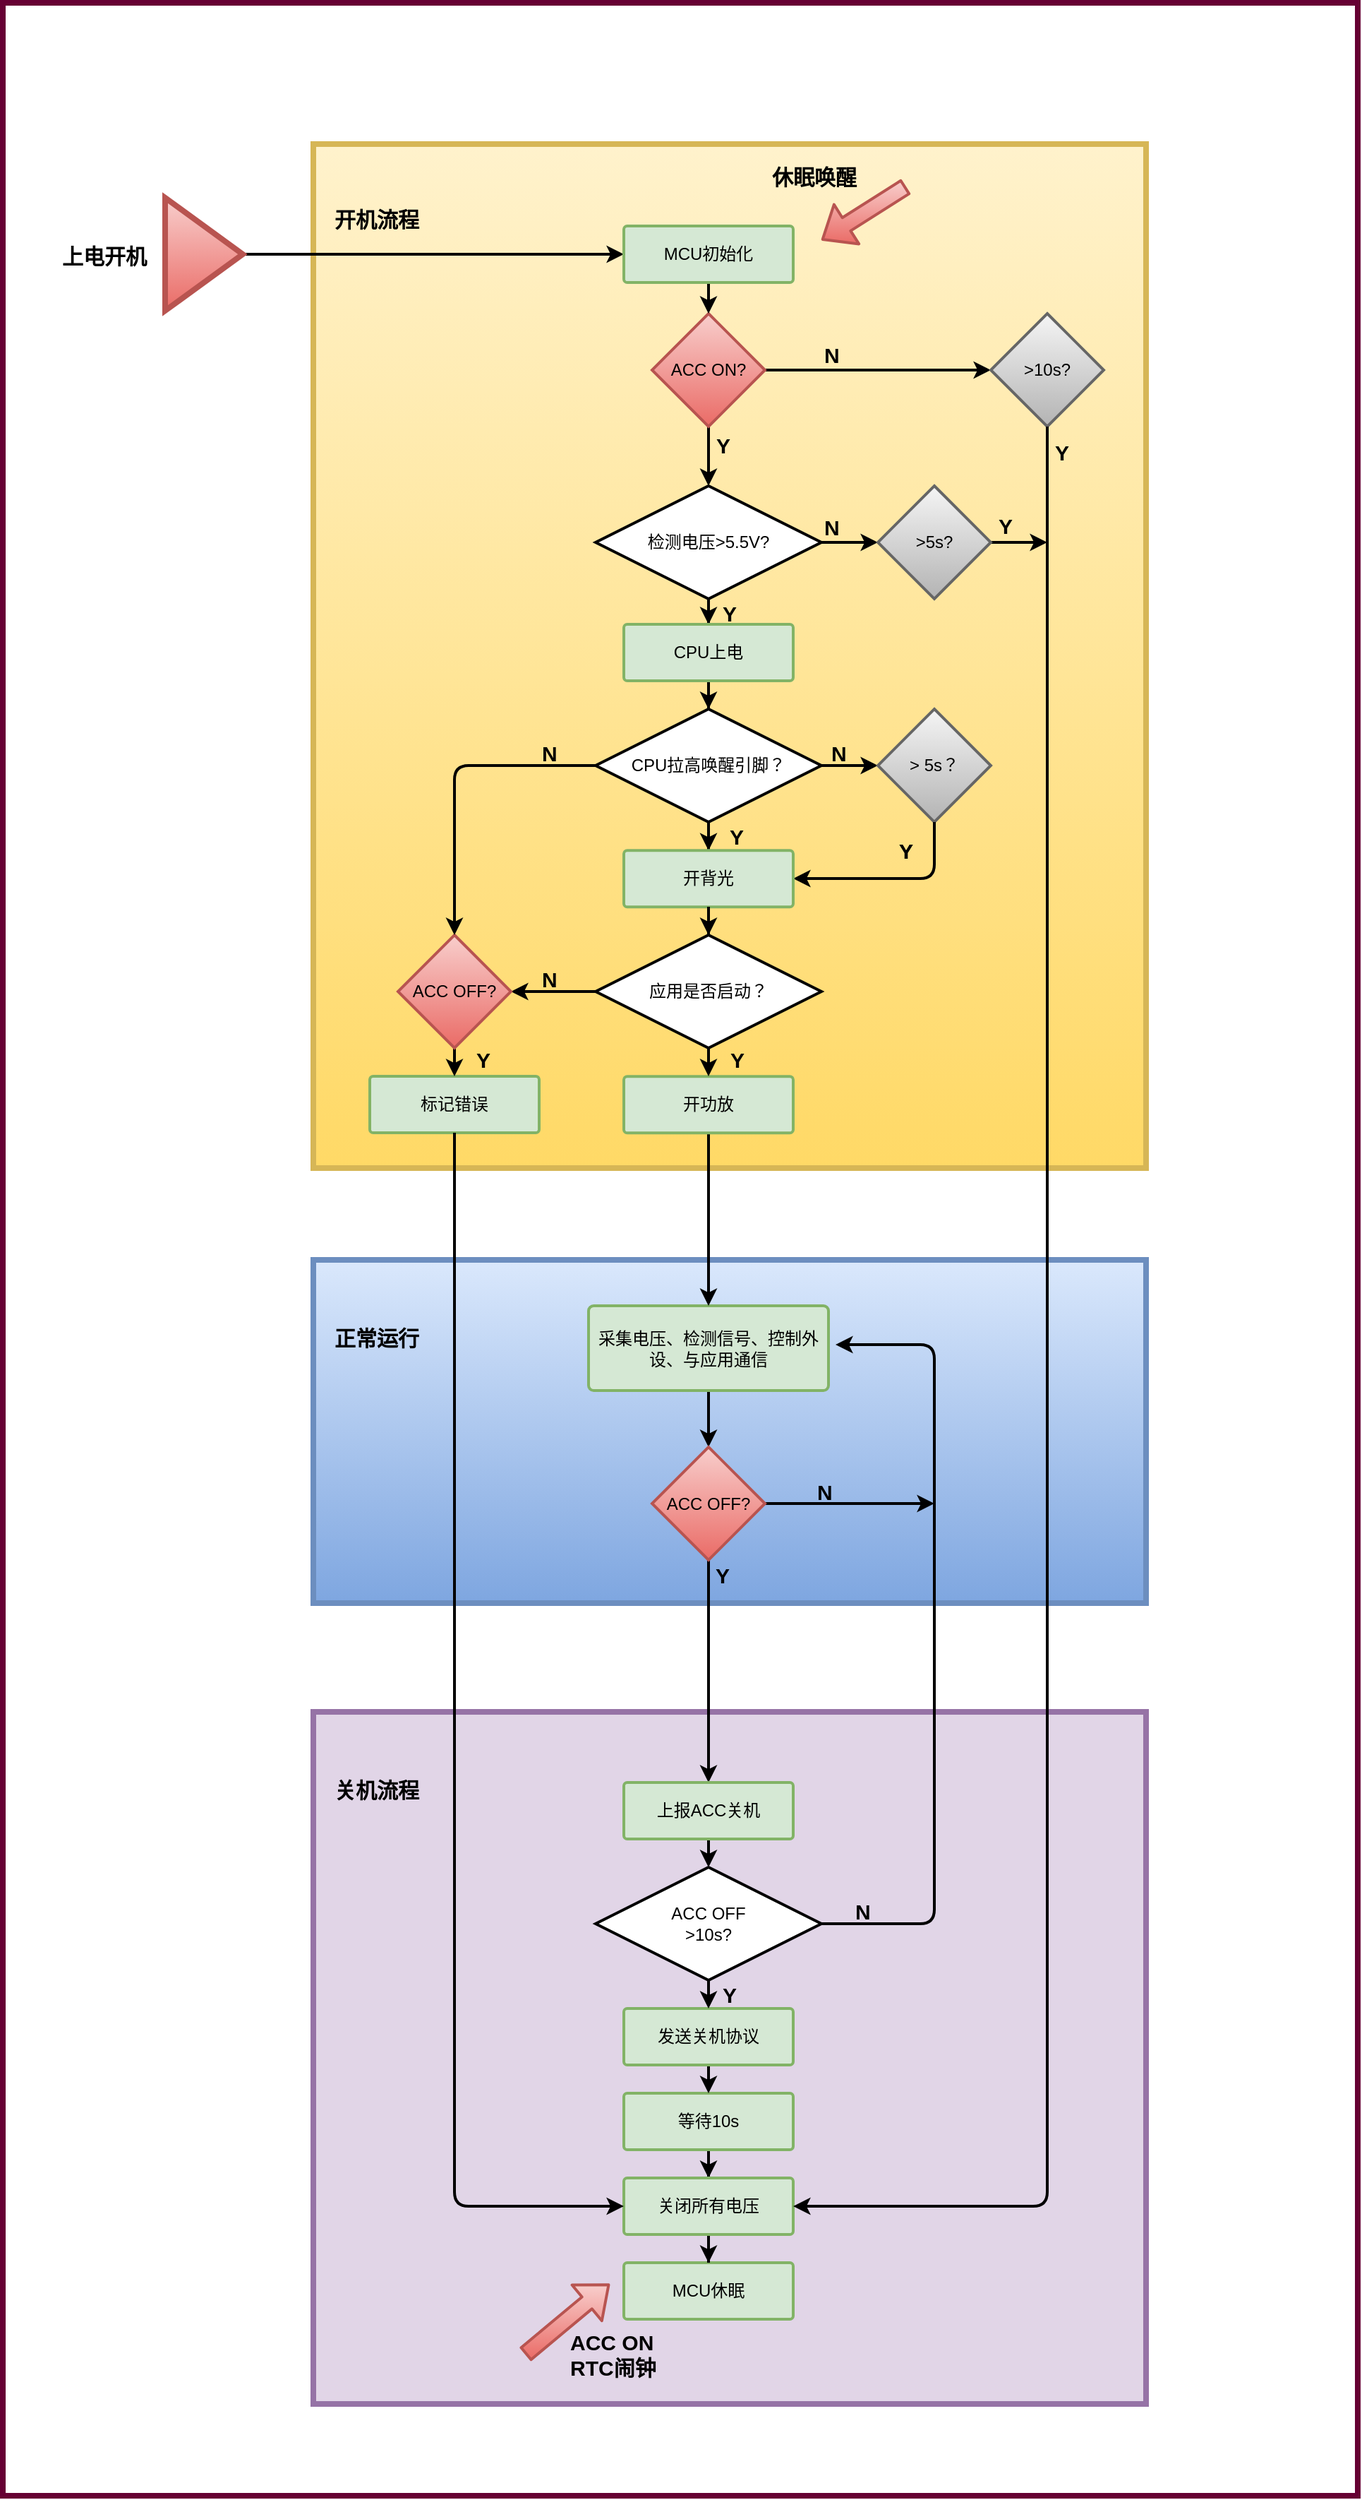 <mxfile version="10.6.7" type="github"><diagram id="5452c4d5-2808-4cfa-bf48-c7e95f99c216" name="第 1 页"><mxGraphModel dx="2296" dy="1164" grid="1" gridSize="10" guides="1" tooltips="1" connect="1" arrows="1" fold="1" page="1" pageScale="1" pageWidth="1654" pageHeight="2336" background="#ffffff" math="0" shadow="0"><root><mxCell id="0"/><mxCell id="1" parent="0"/><mxCell id="168" value="" style="rounded=0;whiteSpace=wrap;html=1;labelBackgroundColor=none;strokeColor=#660033;strokeWidth=4;fillColor=none;gradientColor=none;fontFamily=Helvetica;fontSize=15;align=center;" parent="1" vertex="1"><mxGeometry x="180" y="60" width="960" height="1765" as="geometry"/></mxCell><mxCell id="124" value="" style="rounded=0;whiteSpace=wrap;html=1;labelBackgroundColor=none;strokeColor=#d6b656;strokeWidth=4;fillColor=#fff2cc;gradientColor=#ffd966;fontFamily=Helvetica;fontSize=15;align=center;" parent="1" vertex="1"><mxGeometry x="400" y="160" width="590" height="725" as="geometry"/></mxCell><mxCell id="126" value="" style="rounded=0;whiteSpace=wrap;html=1;labelBackgroundColor=none;strokeColor=#9673a6;strokeWidth=4;fillColor=#e1d5e7;fontFamily=Helvetica;fontSize=15;align=center;" parent="1" vertex="1"><mxGeometry x="400" y="1270" width="590" height="490" as="geometry"/></mxCell><mxCell id="125" value="" style="rounded=0;whiteSpace=wrap;html=1;labelBackgroundColor=none;strokeColor=#6c8ebf;strokeWidth=4;fillColor=#dae8fc;gradientColor=#7ea6e0;fontFamily=Helvetica;fontSize=15;align=center;" parent="1" vertex="1"><mxGeometry x="400" y="950" width="590" height="243" as="geometry"/></mxCell><mxCell id="13" style="edgeStyle=orthogonalEdgeStyle;rounded=0;html=1;endSize=6;jettySize=auto;orthogonalLoop=1;strokeWidth=2;fontFamily=Helvetica;entryX=0.5;entryY=0;entryPerimeter=0;" parent="1" source="2" target="3" edge="1"><mxGeometry relative="1" as="geometry"><mxPoint x="680" y="398" as="targetPoint"/></mxGeometry></mxCell><mxCell id="24" style="edgeStyle=orthogonalEdgeStyle;rounded=0;html=1;entryX=0;entryY=0.5;endSize=6;jettySize=auto;orthogonalLoop=1;strokeWidth=2;fontFamily=Helvetica;" parent="1" source="2" target="7" edge="1"><mxGeometry relative="1" as="geometry"><Array as="points"><mxPoint x="840" y="320"/><mxPoint x="840" y="320"/></Array></mxGeometry></mxCell><mxCell id="2" value="ACC ON?" style="rhombus;whiteSpace=wrap;html=1;strokeWidth=2;fillColor=#f8cecc;fontFamily=Helvetica;align=center;strokeColor=#b85450;gradientColor=#ea6b66;" parent="1" vertex="1"><mxGeometry x="640" y="280" width="80" height="80" as="geometry"/></mxCell><mxCell id="20" style="edgeStyle=orthogonalEdgeStyle;rounded=0;html=1;entryX=0.5;entryY=0;entryPerimeter=0;endSize=6;jettySize=auto;orthogonalLoop=1;strokeWidth=2;fontFamily=Helvetica;" parent="1" source="3" target="4" edge="1"><mxGeometry relative="1" as="geometry"/></mxCell><mxCell id="QTTK29neFwk-mHryup5z-169" value="" style="edgeStyle=orthogonalEdgeStyle;rounded=0;orthogonalLoop=1;jettySize=auto;html=1;entryX=0;entryY=0.5;entryDx=0;entryDy=0;strokeWidth=2;" edge="1" parent="1" source="3" target="QTTK29neFwk-mHryup5z-168"><mxGeometry relative="1" as="geometry"><mxPoint x="830" y="442" as="targetPoint"/></mxGeometry></mxCell><mxCell id="3" value="检测电压&amp;gt;5.5V?" style="strokeWidth=2;html=1;shape=mxgraph.flowchart.decision;whiteSpace=wrap;fillColor=#ffffff;fontFamily=Helvetica;align=center;strokeColor=#000000;" parent="1" vertex="1"><mxGeometry x="600" y="402" width="160" height="80" as="geometry"/></mxCell><mxCell id="19" style="edgeStyle=orthogonalEdgeStyle;rounded=0;html=1;endSize=6;jettySize=auto;orthogonalLoop=1;strokeWidth=2;fontFamily=Helvetica;entryX=0.5;entryY=0;entryDx=0;entryDy=0;entryPerimeter=0;" parent="1" source="4" edge="1" target="5"><mxGeometry relative="1" as="geometry"><mxPoint x="680" y="590" as="targetPoint"/></mxGeometry></mxCell><mxCell id="4" value="CPU上电" style="strokeWidth=2;html=1;shape=mxgraph.flowchart.process;whiteSpace=wrap;fillColor=#d5e8d4;fontFamily=Helvetica;align=center;strokeColor=#82b366;" parent="1" vertex="1"><mxGeometry x="620" y="500" width="120" height="40" as="geometry"/></mxCell><mxCell id="39" style="edgeStyle=orthogonalEdgeStyle;rounded=0;html=1;endSize=6;jettySize=auto;orthogonalLoop=1;strokeWidth=2;fontFamily=Helvetica;entryX=0.5;entryY=0;entryPerimeter=0;" parent="1" source="5" target="qI7u0SJzhfAtIiUKy6f_-182" edge="1"><mxGeometry relative="1" as="geometry"><mxPoint x="680" y="724" as="targetPoint"/></mxGeometry></mxCell><mxCell id="QTTK29neFwk-mHryup5z-175" value="" style="edgeStyle=orthogonalEdgeStyle;rounded=0;orthogonalLoop=1;jettySize=auto;html=1;strokeWidth=2;" edge="1" parent="1" source="5" target="6"><mxGeometry relative="1" as="geometry"/></mxCell><mxCell id="5" value="CPU拉高唤醒引脚？" style="strokeWidth=2;html=1;shape=mxgraph.flowchart.decision;whiteSpace=wrap;fillColor=#ffffff;fontFamily=Helvetica;align=center;strokeColor=#000000;" parent="1" vertex="1"><mxGeometry x="600" y="560" width="160" height="80" as="geometry"/></mxCell><mxCell id="6" value="&lt;font style=&quot;vertical-align: inherit&quot;&gt;&lt;font style=&quot;vertical-align: inherit&quot;&gt;&lt;font style=&quot;vertical-align: inherit&quot;&gt;&lt;font style=&quot;vertical-align: inherit&quot;&gt;&amp;gt; 5s？&lt;/font&gt;&lt;/font&gt;&lt;/font&gt;&lt;/font&gt;" style="rhombus;whiteSpace=wrap;html=1;strokeWidth=2;fillColor=#f5f5f5;fontFamily=Helvetica;align=center;strokeColor=#666666;gradientColor=#b3b3b3;" parent="1" vertex="1"><mxGeometry x="800" y="560" width="80" height="80" as="geometry"/></mxCell><mxCell id="7" value="&amp;gt;10s?" style="rhombus;whiteSpace=wrap;html=1;strokeWidth=2;fillColor=#f5f5f5;fontFamily=Helvetica;align=center;strokeColor=#666666;gradientColor=#b3b3b3;" parent="1" vertex="1"><mxGeometry x="880" y="280" width="80" height="80" as="geometry"/></mxCell><mxCell id="21" value="Y" style="text;html=1;resizable=0;points=[];autosize=1;align=center;verticalAlign=middle;spacingTop=-4;fontFamily=Helvetica;labelPosition=center;verticalLabelPosition=middle;strokeWidth=2;fontSize=15;fontStyle=1" parent="1" vertex="1"><mxGeometry x="680" y="370" width="20" height="10" as="geometry"/></mxCell><mxCell id="25" value="&lt;span style=&quot;font-size: 15px;&quot;&gt;N&lt;/span&gt;" style="text;html=1;resizable=0;points=[];autosize=1;align=left;verticalAlign=top;spacingTop=-4;fontFamily=Helvetica;strokeWidth=2;fontSize=15;fontStyle=1" parent="1" vertex="1"><mxGeometry x="760" y="298" width="30" height="20" as="geometry"/></mxCell><mxCell id="41" style="edgeStyle=orthogonalEdgeStyle;rounded=0;html=1;endSize=6;jettySize=auto;orthogonalLoop=1;strokeWidth=2;fontFamily=Helvetica;" parent="1" source="27" target="40" edge="1"><mxGeometry relative="1" as="geometry"/></mxCell><mxCell id="27" value="采集电压、检测信号、控制外设、与应用通信&lt;br&gt;" style="strokeWidth=2;html=1;shape=mxgraph.flowchart.process;whiteSpace=wrap;fillColor=#d5e8d4;fontFamily=Helvetica;align=center;strokeColor=#82b366;" parent="1" vertex="1"><mxGeometry x="595" y="982.5" width="170" height="60" as="geometry"/></mxCell><mxCell id="95" style="edgeStyle=orthogonalEdgeStyle;rounded=0;html=1;entryX=0.5;entryY=0;entryPerimeter=0;endSize=6;jettySize=auto;orthogonalLoop=1;strokeWidth=2;fontFamily=Helvetica;fontSize=15;" parent="1" source="40" target="71" edge="1"><mxGeometry relative="1" as="geometry"><mxPoint x="679.833" y="1309.667" as="targetPoint"/></mxGeometry></mxCell><mxCell id="QTTK29neFwk-mHryup5z-176" value="" style="edgeStyle=orthogonalEdgeStyle;rounded=0;orthogonalLoop=1;jettySize=auto;html=1;strokeWidth=2;" edge="1" parent="1" source="40"><mxGeometry relative="1" as="geometry"><mxPoint x="840" y="1122.5" as="targetPoint"/></mxGeometry></mxCell><mxCell id="40" value="ACC OFF?" style="rhombus;whiteSpace=wrap;html=1;strokeWidth=2;fillColor=#f8cecc;fontFamily=Helvetica;align=center;strokeColor=#b85450;gradientColor=#ea6b66;" parent="1" vertex="1"><mxGeometry x="640" y="1082.5" width="80" height="80" as="geometry"/></mxCell><mxCell id="42" value="Y" style="text;html=1;strokeColor=none;fillColor=none;align=center;verticalAlign=middle;whiteSpace=wrap;rounded=0;labelBackgroundColor=none;fontFamily=Helvetica;fontSize=15;fontStyle=1" parent="1" vertex="1"><mxGeometry x="670" y="1162.5" width="40" height="20" as="geometry"/></mxCell><mxCell id="53" value="N" style="text;html=1;resizable=0;points=[];autosize=1;align=left;verticalAlign=top;spacingTop=-4;fontFamily=Helvetica;fontSize=15;fontStyle=1" parent="1" vertex="1"><mxGeometry x="755" y="1102.5" width="30" height="10" as="geometry"/></mxCell><mxCell id="160" style="edgeStyle=orthogonalEdgeStyle;rounded=1;html=1;entryX=0.5;entryY=0;endSize=6;jettySize=auto;orthogonalLoop=1;strokeWidth=2;fontFamily=Helvetica;fontSize=15;entryDx=0;entryDy=0;entryPerimeter=0;" parent="1" source="71" edge="1" target="qI7u0SJzhfAtIiUKy6f_-194"><mxGeometry relative="1" as="geometry"><mxPoint x="679.759" y="1399.931" as="targetPoint"/></mxGeometry></mxCell><mxCell id="71" value="上报ACC关机" style="strokeWidth=2;html=1;shape=mxgraph.flowchart.process;whiteSpace=wrap;fillColor=#d5e8d4;fontFamily=Helvetica;align=center;strokeColor=#82b366;" parent="1" vertex="1"><mxGeometry x="620" y="1320" width="120" height="40" as="geometry"/></mxCell><mxCell id="77" value="MCU休眠" style="strokeWidth=2;html=1;shape=mxgraph.flowchart.process;whiteSpace=wrap;fillColor=#d5e8d4;fontFamily=Helvetica;align=center;strokeColor=#82b366;" parent="1" vertex="1"><mxGeometry x="620" y="1660" width="120" height="40" as="geometry"/></mxCell><mxCell id="91" style="edgeStyle=orthogonalEdgeStyle;rounded=0;html=1;entryX=0.5;entryY=0;entryPerimeter=0;endSize=6;jettySize=auto;orthogonalLoop=1;strokeWidth=2;fontFamily=Helvetica;fontSize=15;" parent="1" source="84" target="85" edge="1"><mxGeometry relative="1" as="geometry"/></mxCell><mxCell id="84" value="&lt;span&gt;等待10s&lt;/span&gt;" style="strokeWidth=2;html=1;shape=mxgraph.flowchart.process;whiteSpace=wrap;fillColor=#d5e8d4;fontFamily=Helvetica;align=center;strokeColor=#82b366;" parent="1" vertex="1"><mxGeometry x="620" y="1540" width="120" height="40" as="geometry"/></mxCell><mxCell id="92" style="edgeStyle=orthogonalEdgeStyle;rounded=0;html=1;entryX=0.5;entryY=0;entryPerimeter=0;endSize=6;jettySize=auto;orthogonalLoop=1;strokeWidth=2;fontFamily=Helvetica;fontSize=15;" parent="1" source="85" target="77" edge="1"><mxGeometry relative="1" as="geometry"/></mxCell><mxCell id="85" value="关闭所有电压" style="strokeWidth=2;html=1;shape=mxgraph.flowchart.process;whiteSpace=wrap;fillColor=#d5e8d4;fontFamily=Helvetica;align=center;strokeColor=#82b366;" parent="1" vertex="1"><mxGeometry x="620" y="1600" width="120" height="40" as="geometry"/></mxCell><mxCell id="103" value="Y" style="text;html=1;strokeColor=none;fillColor=none;align=center;verticalAlign=middle;whiteSpace=wrap;rounded=0;labelBackgroundColor=none;fontFamily=Helvetica;fontSize=15;fontStyle=1" parent="1" vertex="1"><mxGeometry x="675" y="1460" width="40" height="20" as="geometry"/></mxCell><mxCell id="121" value="Y" style="text;html=1;resizable=0;points=[];autosize=1;align=center;verticalAlign=middle;spacingTop=-4;fontFamily=Helvetica;labelPosition=center;verticalLabelPosition=middle;strokeWidth=2;fontSize=15;fontStyle=1" parent="1" vertex="1"><mxGeometry x="920" y="375" width="20" height="10" as="geometry"/></mxCell><mxCell id="127" value="" style="shape=flexArrow;endArrow=classic;html=1;fillColor=#f8cecc;strokeWidth=2;fontFamily=Helvetica;fontSize=15;strokeColor=#b85450;gradientColor=#ea6b66;" parent="1" edge="1"><mxGeometry width="50" height="50" relative="1" as="geometry"><mxPoint x="550" y="1725" as="sourcePoint"/><mxPoint x="610" y="1675" as="targetPoint"/></mxGeometry></mxCell><mxCell id="128" value="&lt;b&gt;ACC ON&lt;br&gt;RTC闹钟&lt;br&gt;&lt;br&gt;&lt;/b&gt;" style="text;html=1;resizable=0;points=[];autosize=1;align=left;verticalAlign=top;spacingTop=-4;fontSize=15;fontFamily=Helvetica;" parent="1" vertex="1"><mxGeometry x="580" y="1705" width="80" height="50" as="geometry"/></mxCell><mxCell id="132" style="edgeStyle=orthogonalEdgeStyle;rounded=0;html=1;endSize=6;jettySize=auto;orthogonalLoop=1;strokeWidth=2;fontFamily=Helvetica;fontSize=15;entryX=0;entryY=0.5;entryPerimeter=0;" parent="1" source="129" target="133" edge="1"><mxGeometry relative="1" as="geometry"><mxPoint x="475" y="238" as="targetPoint"/></mxGeometry></mxCell><mxCell id="129" value="" style="triangle;whiteSpace=wrap;html=1;labelBackgroundColor=none;strokeColor=#b85450;strokeWidth=4;fillColor=#f8cecc;gradientColor=#ea6b66;fontFamily=Helvetica;fontSize=15;align=center;" parent="1" vertex="1"><mxGeometry x="295" y="198" width="55" height="80" as="geometry"/></mxCell><mxCell id="130" value="&lt;b&gt;上电开机&lt;/b&gt;" style="text;html=1;resizable=0;points=[];autosize=1;align=left;verticalAlign=top;spacingTop=-4;fontSize=15;fontFamily=Helvetica;" parent="1" vertex="1"><mxGeometry x="220" y="228" width="90" height="20" as="geometry"/></mxCell><mxCell id="135" style="edgeStyle=orthogonalEdgeStyle;rounded=0;html=1;endSize=6;jettySize=auto;orthogonalLoop=1;strokeWidth=2;fontFamily=Helvetica;fontSize=15;" parent="1" source="133" target="2" edge="1"><mxGeometry relative="1" as="geometry"/></mxCell><mxCell id="133" value="MCU初始化" style="strokeWidth=2;html=1;shape=mxgraph.flowchart.process;whiteSpace=wrap;fillColor=#d5e8d4;fontFamily=Helvetica;align=center;strokeColor=#82b366;" parent="1" vertex="1"><mxGeometry x="620" y="218" width="120" height="40" as="geometry"/></mxCell><mxCell id="137" value="&lt;b&gt;开机流程&lt;/b&gt;" style="text;html=1;strokeColor=none;fillColor=none;align=center;verticalAlign=middle;whiteSpace=wrap;rounded=0;labelBackgroundColor=none;fontFamily=Helvetica;fontSize=15;" parent="1" vertex="1"><mxGeometry x="400" y="198" width="90" height="30" as="geometry"/></mxCell><mxCell id="139" value="&lt;b&gt;休眠唤醒&lt;/b&gt;" style="text;html=1;strokeColor=none;fillColor=none;align=center;verticalAlign=middle;whiteSpace=wrap;rounded=0;labelBackgroundColor=none;fontFamily=Helvetica;fontSize=15;" parent="1" vertex="1"><mxGeometry x="715" y="168" width="80" height="30" as="geometry"/></mxCell><mxCell id="145" value="&lt;span style=&quot;font-size: 15px;&quot;&gt;N&lt;/span&gt;" style="text;html=1;resizable=0;points=[];autosize=1;align=left;verticalAlign=top;spacingTop=-4;fontFamily=Helvetica;strokeWidth=2;fontSize=15;fontStyle=1" parent="1" vertex="1"><mxGeometry x="760" y="420" width="30" height="20" as="geometry"/></mxCell><mxCell id="150" value="Y" style="text;html=1;resizable=0;points=[];autosize=1;align=center;verticalAlign=middle;spacingTop=-4;fontFamily=Helvetica;labelPosition=center;verticalLabelPosition=middle;strokeWidth=2;fontSize=15;fontStyle=1" parent="1" vertex="1"><mxGeometry x="690" y="805" width="20" height="10" as="geometry"/></mxCell><mxCell id="151" value="&lt;span style=&quot;font-size: 15px;&quot;&gt;N&lt;/span&gt;" style="text;html=1;resizable=0;points=[];autosize=1;align=left;verticalAlign=top;spacingTop=-4;fontFamily=Helvetica;strokeWidth=2;fontSize=15;fontStyle=1" parent="1" vertex="1"><mxGeometry x="560" y="580" width="30" height="20" as="geometry"/></mxCell><mxCell id="152" value="&lt;b&gt;正常运行&lt;/b&gt;" style="text;html=1;strokeColor=none;fillColor=none;align=center;verticalAlign=middle;whiteSpace=wrap;rounded=0;labelBackgroundColor=none;fontFamily=Helvetica;fontSize=15;" parent="1" vertex="1"><mxGeometry x="400" y="990" width="90" height="30" as="geometry"/></mxCell><mxCell id="153" value="&lt;b&gt;关机流程&lt;/b&gt;" style="text;html=1;strokeColor=none;fillColor=none;align=center;verticalAlign=middle;whiteSpace=wrap;rounded=0;labelBackgroundColor=none;fontFamily=Helvetica;fontSize=15;" parent="1" vertex="1"><mxGeometry x="400" y="1310" width="90" height="30" as="geometry"/></mxCell><mxCell id="156" value="" style="edgeStyle=elbowEdgeStyle;elbow=horizontal;endArrow=classic;html=1;strokeWidth=2;fontFamily=Helvetica;fontSize=15;exitX=0.5;exitY=1;exitDx=0;exitDy=0;" parent="1" edge="1" source="6"><mxGeometry width="50" height="50" relative="1" as="geometry"><mxPoint x="810" y="650" as="sourcePoint"/><mxPoint x="740" y="680" as="targetPoint"/><Array as="points"><mxPoint x="840" y="670"/></Array></mxGeometry></mxCell><mxCell id="162" style="edgeStyle=orthogonalEdgeStyle;rounded=1;html=1;entryX=0.5;entryY=0;entryPerimeter=0;endSize=6;jettySize=auto;orthogonalLoop=1;strokeWidth=2;fontFamily=Helvetica;fontSize=15;" parent="1" source="158" target="84" edge="1"><mxGeometry relative="1" as="geometry"/></mxCell><mxCell id="158" value="&lt;span&gt;发送关机协议&lt;/span&gt;" style="strokeWidth=2;html=1;shape=mxgraph.flowchart.process;whiteSpace=wrap;fillColor=#d5e8d4;fontFamily=Helvetica;align=center;strokeColor=#82b366;" parent="1" vertex="1"><mxGeometry x="620" y="1480" width="120" height="40" as="geometry"/></mxCell><mxCell id="164" value="N" style="text;html=1;resizable=0;points=[];autosize=1;align=left;verticalAlign=top;spacingTop=-4;fontFamily=Helvetica;fontSize=15;fontStyle=1" parent="1" vertex="1"><mxGeometry x="782" y="1400" width="30" height="10" as="geometry"/></mxCell><mxCell id="165" value="Y" style="text;html=1;strokeColor=none;fillColor=none;align=center;verticalAlign=middle;whiteSpace=wrap;rounded=0;labelBackgroundColor=none;fontFamily=Helvetica;fontSize=15;fontStyle=1" parent="1" vertex="1"><mxGeometry x="800" y="650" width="40" height="20" as="geometry"/></mxCell><mxCell id="120" value="" style="edgeStyle=elbowEdgeStyle;elbow=horizontal;endArrow=classic;html=1;strokeWidth=2;fontFamily=Helvetica;fontSize=15;entryX=1;entryY=0.5;entryPerimeter=0;" parent="1" target="85" edge="1"><mxGeometry width="50" height="50" relative="1" as="geometry"><mxPoint x="920" y="360" as="sourcePoint"/><mxPoint x="790" y="1730" as="targetPoint"/><Array as="points"><mxPoint x="920" y="750"/><mxPoint x="910" y="1390"/><mxPoint x="900" y="1630"/></Array></mxGeometry></mxCell><mxCell id="qI7u0SJzhfAtIiUKy6f_-192" value="" style="edgeStyle=orthogonalEdgeStyle;rounded=0;html=1;jettySize=auto;orthogonalLoop=1;strokeWidth=2;entryX=0.5;entryY=0;entryPerimeter=0;" parent="1" source="qI7u0SJzhfAtIiUKy6f_-178" target="27" edge="1"><mxGeometry relative="1" as="geometry"><mxPoint x="680" y="1020.143" as="targetPoint"/></mxGeometry></mxCell><mxCell id="qI7u0SJzhfAtIiUKy6f_-178" value="开功放" style="strokeWidth=2;html=1;shape=mxgraph.flowchart.process;whiteSpace=wrap;fillColor=#d5e8d4;fontFamily=Helvetica;align=center;strokeColor=#82b366;" parent="1" vertex="1"><mxGeometry x="620" y="820.143" width="120" height="40" as="geometry"/></mxCell><mxCell id="qI7u0SJzhfAtIiUKy6f_-182" value="开背光" style="strokeWidth=2;html=1;shape=mxgraph.flowchart.process;whiteSpace=wrap;fillColor=#d5e8d4;fontFamily=Helvetica;align=center;strokeColor=#82b366;" parent="1" vertex="1"><mxGeometry x="620" y="660.143" width="120" height="40" as="geometry"/></mxCell><mxCell id="QTTK29neFwk-mHryup5z-179" value="" style="edgeStyle=orthogonalEdgeStyle;rounded=0;orthogonalLoop=1;jettySize=auto;html=1;strokeWidth=2;" edge="1" parent="1" source="qI7u0SJzhfAtIiUKy6f_-194"><mxGeometry relative="1" as="geometry"><mxPoint x="680" y="1480" as="targetPoint"/></mxGeometry></mxCell><mxCell id="qI7u0SJzhfAtIiUKy6f_-194" value="ACC OFF&lt;br&gt;&amp;gt;10s?&lt;br&gt;" style="strokeWidth=2;html=1;shape=mxgraph.flowchart.decision;whiteSpace=wrap;fillColor=#ffffff;fontFamily=Helvetica;align=center;strokeColor=#000000;" parent="1" vertex="1"><mxGeometry x="600" y="1380" width="160" height="80" as="geometry"/></mxCell><mxCell id="qI7u0SJzhfAtIiUKy6f_-197" value="" style="edgeStyle=elbowEdgeStyle;elbow=horizontal;endArrow=classic;html=1;strokeWidth=2;exitX=1;exitY=0.5;exitDx=0;exitDy=0;exitPerimeter=0;" parent="1" edge="1" source="qI7u0SJzhfAtIiUKy6f_-194"><mxGeometry width="50" height="50" relative="1" as="geometry"><mxPoint x="760" y="1440" as="sourcePoint"/><mxPoint x="770" y="1010" as="targetPoint"/><Array as="points"><mxPoint x="840" y="1250"/></Array></mxGeometry></mxCell><mxCell id="QTTK29neFwk-mHryup5z-172" value="" style="edgeStyle=orthogonalEdgeStyle;rounded=0;orthogonalLoop=1;jettySize=auto;html=1;strokeWidth=2;" edge="1" parent="1" source="QTTK29neFwk-mHryup5z-168"><mxGeometry relative="1" as="geometry"><mxPoint x="920" y="442" as="targetPoint"/></mxGeometry></mxCell><mxCell id="QTTK29neFwk-mHryup5z-168" value="&amp;gt;5s?" style="rhombus;whiteSpace=wrap;html=1;strokeWidth=2;fillColor=#f5f5f5;fontFamily=Helvetica;align=center;strokeColor=#666666;gradientColor=#b3b3b3;" vertex="1" parent="1"><mxGeometry x="800" y="402" width="80" height="80" as="geometry"/></mxCell><mxCell id="QTTK29neFwk-mHryup5z-171" value="Y" style="text;html=1;resizable=0;points=[];autosize=1;align=center;verticalAlign=middle;spacingTop=-4;fontFamily=Helvetica;labelPosition=center;verticalLabelPosition=middle;strokeWidth=2;fontSize=15;fontStyle=1" vertex="1" parent="1"><mxGeometry x="880" y="427" width="20" height="10" as="geometry"/></mxCell><mxCell id="QTTK29neFwk-mHryup5z-174" value="" style="edgeStyle=orthogonalEdgeStyle;rounded=0;orthogonalLoop=1;jettySize=auto;html=1;strokeWidth=2;" edge="1" parent="1" source="qI7u0SJzhfAtIiUKy6f_-174"><mxGeometry relative="1" as="geometry"><mxPoint x="680" y="820" as="targetPoint"/></mxGeometry></mxCell><mxCell id="QTTK29neFwk-mHryup5z-184" value="" style="edgeStyle=orthogonalEdgeStyle;rounded=0;orthogonalLoop=1;jettySize=auto;html=1;strokeWidth=2;" edge="1" parent="1" source="qI7u0SJzhfAtIiUKy6f_-174" target="QTTK29neFwk-mHryup5z-182"><mxGeometry relative="1" as="geometry"/></mxCell><mxCell id="qI7u0SJzhfAtIiUKy6f_-174" value="应用是否启动？" style="strokeWidth=2;html=1;shape=mxgraph.flowchart.decision;whiteSpace=wrap;fillColor=#ffffff;fontFamily=Helvetica;align=center;strokeColor=#000000;" parent="1" vertex="1"><mxGeometry x="600" y="720" width="160" height="80" as="geometry"/></mxCell><mxCell id="QTTK29neFwk-mHryup5z-173" style="edgeStyle=orthogonalEdgeStyle;rounded=0;html=1;jettySize=auto;orthogonalLoop=1;strokeWidth=2;" edge="1" parent="1" source="qI7u0SJzhfAtIiUKy6f_-182" target="qI7u0SJzhfAtIiUKy6f_-174"><mxGeometry relative="1" as="geometry"><mxPoint x="680" y="800" as="targetPoint"/><mxPoint x="680" y="700.143" as="sourcePoint"/></mxGeometry></mxCell><mxCell id="QTTK29neFwk-mHryup5z-180" value="" style="shape=flexArrow;endArrow=classic;html=1;fillColor=#f8cecc;strokeWidth=2;fontFamily=Helvetica;fontSize=15;strokeColor=#b85450;gradientColor=#ea6b66;" edge="1" parent="1"><mxGeometry width="50" height="50" relative="1" as="geometry"><mxPoint x="820" y="190" as="sourcePoint"/><mxPoint x="760" y="228" as="targetPoint"/><Array as="points"/></mxGeometry></mxCell><mxCell id="QTTK29neFwk-mHryup5z-181" value="标记错误" style="strokeWidth=2;html=1;shape=mxgraph.flowchart.process;whiteSpace=wrap;fillColor=#d5e8d4;fontFamily=Helvetica;align=center;strokeColor=#82b366;" vertex="1" parent="1"><mxGeometry x="440" y="820" width="120" height="40" as="geometry"/></mxCell><mxCell id="QTTK29neFwk-mHryup5z-183" value="" style="edgeStyle=orthogonalEdgeStyle;rounded=0;orthogonalLoop=1;jettySize=auto;html=1;strokeWidth=2;" edge="1" parent="1" source="QTTK29neFwk-mHryup5z-182"><mxGeometry relative="1" as="geometry"><mxPoint x="500" y="820" as="targetPoint"/></mxGeometry></mxCell><mxCell id="QTTK29neFwk-mHryup5z-182" value="ACC OFF?" style="rhombus;whiteSpace=wrap;html=1;strokeWidth=2;fillColor=#f8cecc;fontFamily=Helvetica;align=center;strokeColor=#b85450;gradientColor=#ea6b66;" vertex="1" parent="1"><mxGeometry x="460" y="720" width="80" height="80" as="geometry"/></mxCell><mxCell id="QTTK29neFwk-mHryup5z-185" value="" style="edgeStyle=elbowEdgeStyle;elbow=horizontal;endArrow=classic;html=1;strokeWidth=2;fontFamily=Helvetica;fontSize=15;exitX=0.5;exitY=1;exitDx=0;exitDy=0;entryX=0.5;entryY=0;entryDx=0;entryDy=0;" edge="1" parent="1" target="QTTK29neFwk-mHryup5z-182"><mxGeometry width="50" height="50" relative="1" as="geometry"><mxPoint x="600.2" y="600" as="sourcePoint"/><mxPoint x="500" y="720" as="targetPoint"/><Array as="points"><mxPoint x="500" y="660"/></Array></mxGeometry></mxCell><mxCell id="QTTK29neFwk-mHryup5z-186" value="" style="edgeStyle=segmentEdgeStyle;endArrow=classic;html=1;strokeWidth=2;entryX=0;entryY=0.5;entryDx=0;entryDy=0;entryPerimeter=0;exitX=0.5;exitY=1;exitDx=0;exitDy=0;exitPerimeter=0;" edge="1" parent="1" source="QTTK29neFwk-mHryup5z-181" target="85"><mxGeometry width="50" height="50" relative="1" as="geometry"><mxPoint x="500" y="863" as="sourcePoint"/><mxPoint x="540" y="1300" as="targetPoint"/><Array as="points"><mxPoint x="500" y="1620"/></Array></mxGeometry></mxCell><mxCell id="QTTK29neFwk-mHryup5z-188" value="Y" style="text;html=1;resizable=0;points=[];autosize=1;align=center;verticalAlign=middle;spacingTop=-4;fontFamily=Helvetica;labelPosition=center;verticalLabelPosition=middle;strokeWidth=2;fontSize=15;fontStyle=1" vertex="1" parent="1"><mxGeometry x="510" y="805" width="20" height="10" as="geometry"/></mxCell><mxCell id="QTTK29neFwk-mHryup5z-189" value="Y" style="text;html=1;strokeColor=none;fillColor=none;align=center;verticalAlign=middle;whiteSpace=wrap;rounded=0;labelBackgroundColor=none;fontFamily=Helvetica;fontSize=15;fontStyle=1" vertex="1" parent="1"><mxGeometry x="680" y="640" width="40" height="20" as="geometry"/></mxCell><mxCell id="QTTK29neFwk-mHryup5z-190" value="Y" style="text;html=1;strokeColor=none;fillColor=none;align=center;verticalAlign=middle;whiteSpace=wrap;rounded=0;labelBackgroundColor=none;fontFamily=Helvetica;fontSize=15;fontStyle=1" vertex="1" parent="1"><mxGeometry x="800" y="650" width="40" height="20" as="geometry"/></mxCell><mxCell id="QTTK29neFwk-mHryup5z-191" value="Y" style="text;html=1;strokeColor=none;fillColor=none;align=center;verticalAlign=middle;whiteSpace=wrap;rounded=0;labelBackgroundColor=none;fontFamily=Helvetica;fontSize=15;fontStyle=1" vertex="1" parent="1"><mxGeometry x="675" y="482" width="40" height="20" as="geometry"/></mxCell><mxCell id="QTTK29neFwk-mHryup5z-192" value="&lt;span style=&quot;font-size: 15px;&quot;&gt;N&lt;/span&gt;" style="text;html=1;resizable=0;points=[];autosize=1;align=left;verticalAlign=top;spacingTop=-4;fontFamily=Helvetica;strokeWidth=2;fontSize=15;fontStyle=1" vertex="1" parent="1"><mxGeometry x="765" y="580" width="30" height="20" as="geometry"/></mxCell><mxCell id="QTTK29neFwk-mHryup5z-193" value="&lt;span style=&quot;font-size: 15px;&quot;&gt;N&lt;/span&gt;" style="text;html=1;resizable=0;points=[];autosize=1;align=left;verticalAlign=top;spacingTop=-4;fontFamily=Helvetica;strokeWidth=2;fontSize=15;fontStyle=1" vertex="1" parent="1"><mxGeometry x="560" y="740" width="30" height="20" as="geometry"/></mxCell></root></mxGraphModel></diagram></mxfile>